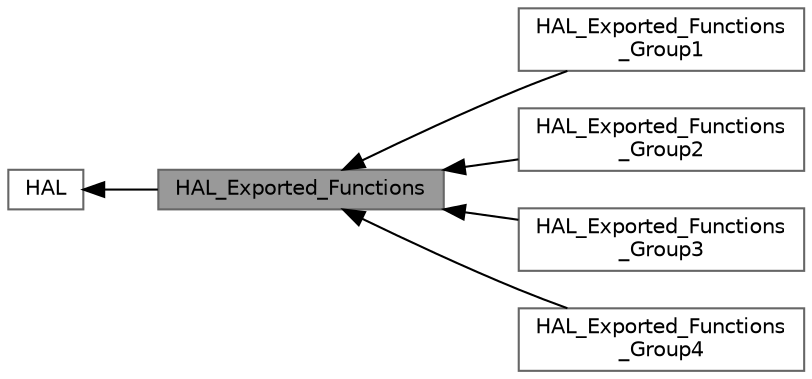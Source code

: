 digraph "HAL_Exported_Functions"
{
 // LATEX_PDF_SIZE
  bgcolor="transparent";
  edge [fontname=Helvetica,fontsize=10,labelfontname=Helvetica,labelfontsize=10];
  node [fontname=Helvetica,fontsize=10,shape=box,height=0.2,width=0.4];
  rankdir=LR;
  Node2 [id="Node000002",label="HAL",height=0.2,width=0.4,color="grey40", fillcolor="white", style="filled",URL="$group___h_a_l.html",tooltip="HAL module driver"];
  Node1 [id="Node000001",label="HAL_Exported_Functions",height=0.2,width=0.4,color="gray40", fillcolor="grey60", style="filled", fontcolor="black",tooltip=" "];
  Node3 [id="Node000003",label="HAL_Exported_Functions\l_Group1",height=0.2,width=0.4,color="grey40", fillcolor="white", style="filled",URL="$group___h_a_l___exported___functions___group1.html",tooltip=" "];
  Node4 [id="Node000004",label="HAL_Exported_Functions\l_Group2",height=0.2,width=0.4,color="grey40", fillcolor="white", style="filled",URL="$group___h_a_l___exported___functions___group2.html",tooltip=" "];
  Node5 [id="Node000005",label="HAL_Exported_Functions\l_Group3",height=0.2,width=0.4,color="grey40", fillcolor="white", style="filled",URL="$group___h_a_l___exported___functions___group3.html",tooltip=" "];
  Node6 [id="Node000006",label="HAL_Exported_Functions\l_Group4",height=0.2,width=0.4,color="grey40", fillcolor="white", style="filled",URL="$group___h_a_l___exported___functions___group4.html",tooltip=" "];
  Node2->Node1 [shape=plaintext, dir="back", style="solid"];
  Node1->Node3 [shape=plaintext, dir="back", style="solid"];
  Node1->Node4 [shape=plaintext, dir="back", style="solid"];
  Node1->Node5 [shape=plaintext, dir="back", style="solid"];
  Node1->Node6 [shape=plaintext, dir="back", style="solid"];
}
